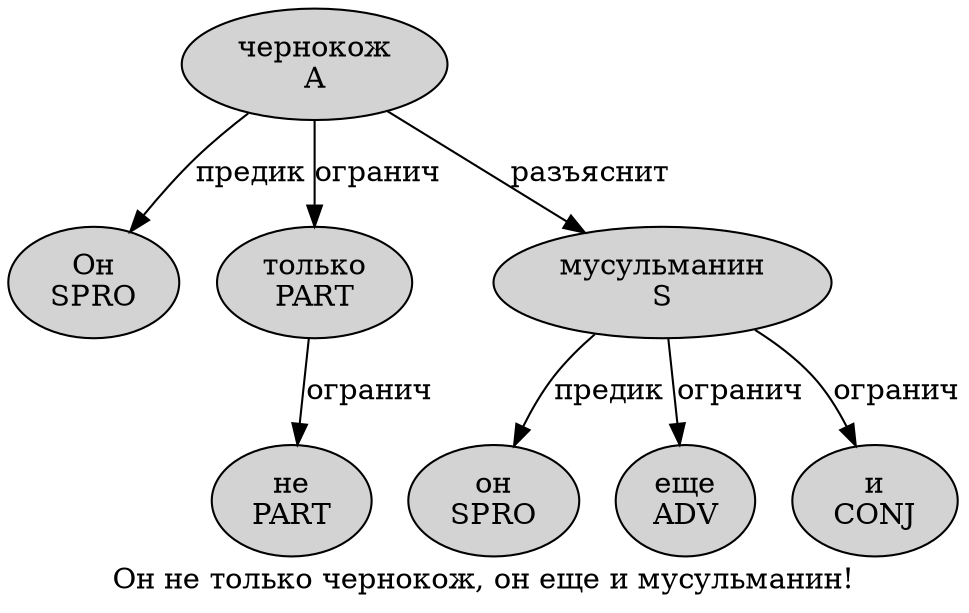 digraph SENTENCE_4104 {
	graph [label="Он не только чернокож, он еще и мусульманин!"]
	node [style=filled]
		0 [label="Он
SPRO" color="" fillcolor=lightgray penwidth=1 shape=ellipse]
		1 [label="не
PART" color="" fillcolor=lightgray penwidth=1 shape=ellipse]
		2 [label="только
PART" color="" fillcolor=lightgray penwidth=1 shape=ellipse]
		3 [label="чернокож
A" color="" fillcolor=lightgray penwidth=1 shape=ellipse]
		5 [label="он
SPRO" color="" fillcolor=lightgray penwidth=1 shape=ellipse]
		6 [label="еще
ADV" color="" fillcolor=lightgray penwidth=1 shape=ellipse]
		7 [label="и
CONJ" color="" fillcolor=lightgray penwidth=1 shape=ellipse]
		8 [label="мусульманин
S" color="" fillcolor=lightgray penwidth=1 shape=ellipse]
			8 -> 5 [label="предик"]
			8 -> 6 [label="огранич"]
			8 -> 7 [label="огранич"]
			3 -> 0 [label="предик"]
			3 -> 2 [label="огранич"]
			3 -> 8 [label="разъяснит"]
			2 -> 1 [label="огранич"]
}